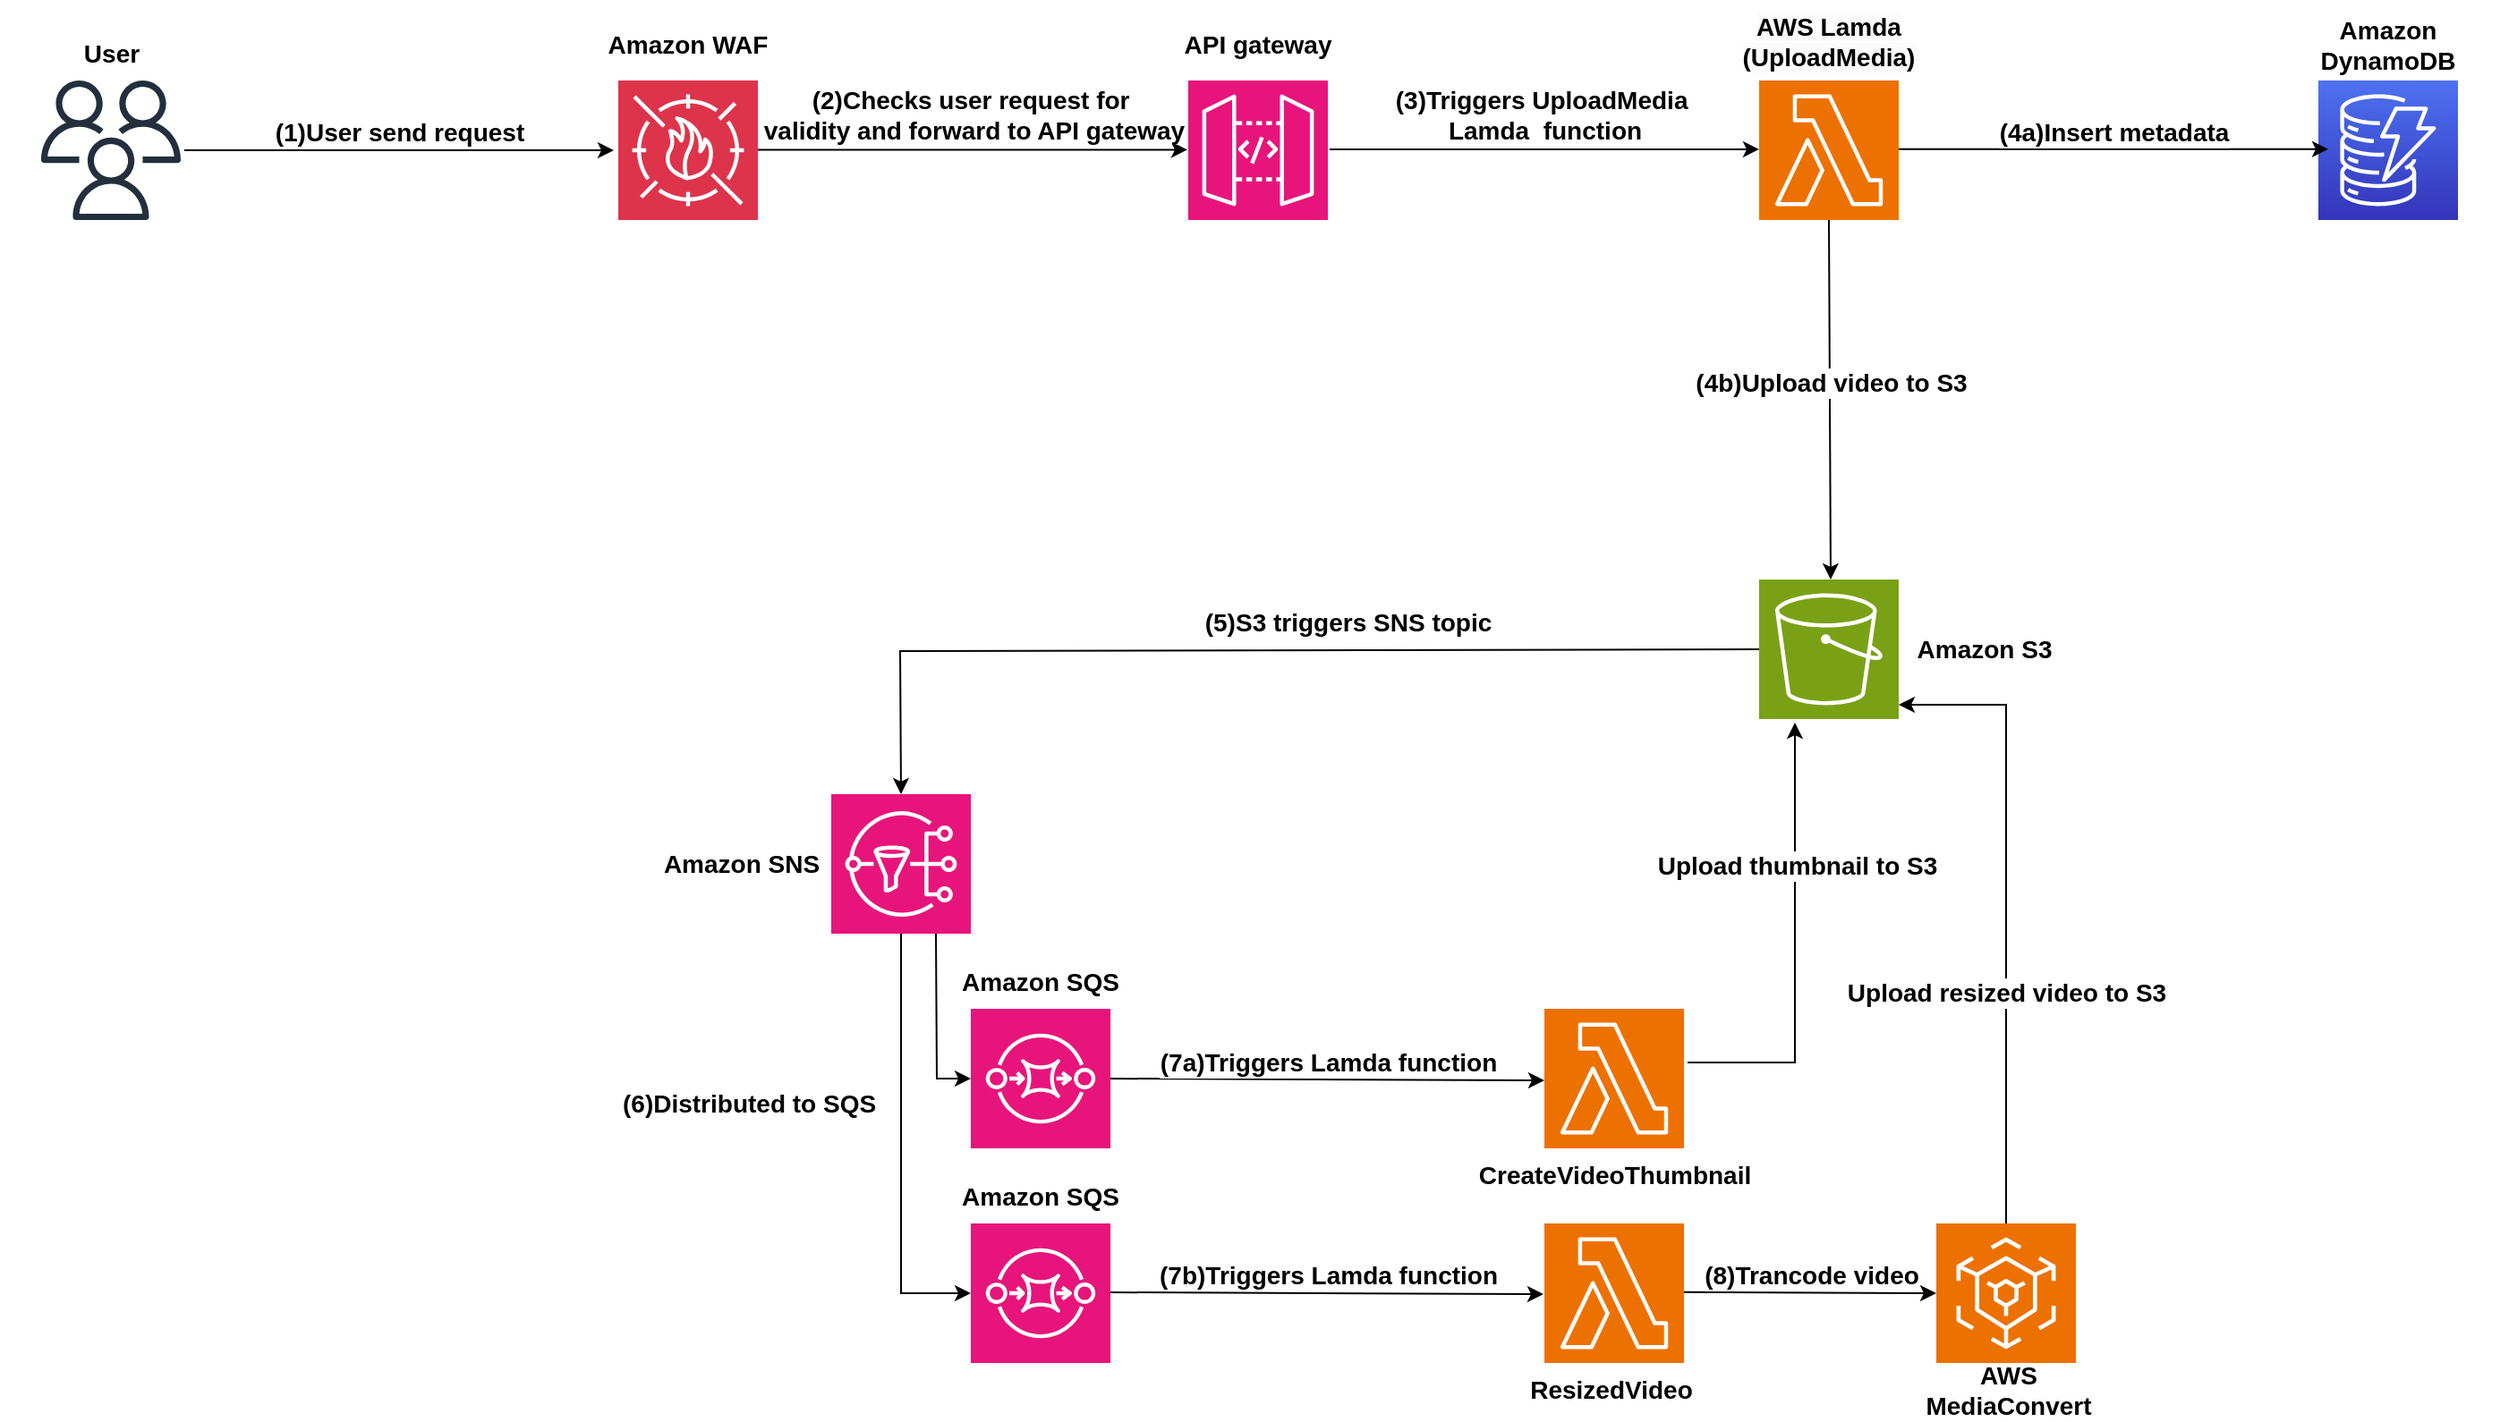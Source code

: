 <mxfile version="24.2.5" type="device">
  <diagram name="Page-1" id="hf2K5R4qYwI-v_a9iiGS">
    <mxGraphModel dx="1221" dy="823" grid="1" gridSize="10" guides="1" tooltips="1" connect="1" arrows="1" fold="1" page="1" pageScale="1" pageWidth="850" pageHeight="1100" math="0" shadow="0">
      <root>
        <mxCell id="0" />
        <mxCell id="1" parent="0" />
        <mxCell id="SYvAKUDs2BiALkARFRiU-4" value="" style="sketch=0;points=[[0,0,0],[0.25,0,0],[0.5,0,0],[0.75,0,0],[1,0,0],[0,1,0],[0.25,1,0],[0.5,1,0],[0.75,1,0],[1,1,0],[0,0.25,0],[0,0.5,0],[0,0.75,0],[1,0.25,0],[1,0.5,0],[1,0.75,0]];outlineConnect=0;fontColor=#232F3E;fillColor=#DD344C;strokeColor=#ffffff;dashed=0;verticalLabelPosition=bottom;verticalAlign=top;align=center;html=1;fontSize=14;fontStyle=1;aspect=fixed;shape=mxgraph.aws4.resourceIcon;resIcon=mxgraph.aws4.waf;" parent="1" vertex="1">
          <mxGeometry x="402.5" y="81" width="78" height="78" as="geometry" />
        </mxCell>
        <mxCell id="SYvAKUDs2BiALkARFRiU-5" value="&lt;span style=&quot;font-size: 14px;&quot;&gt;Amazon WAF&lt;/span&gt;" style="text;html=1;align=center;verticalAlign=middle;whiteSpace=wrap;rounded=0;fontSize=14;fontStyle=1" parent="1" vertex="1">
          <mxGeometry x="380" y="46" width="123" height="30" as="geometry" />
        </mxCell>
        <mxCell id="SYvAKUDs2BiALkARFRiU-6" value="" style="sketch=0;outlineConnect=0;fontColor=#232F3E;gradientColor=none;fillColor=#232F3D;strokeColor=none;dashed=0;verticalLabelPosition=bottom;verticalAlign=top;align=center;html=1;fontSize=14;fontStyle=1;aspect=fixed;pointerEvents=1;shape=mxgraph.aws4.users;" parent="1" vertex="1">
          <mxGeometry x="80.0" y="81" width="78" height="78" as="geometry" />
        </mxCell>
        <mxCell id="SYvAKUDs2BiALkARFRiU-8" value="&lt;span style=&quot;font-size: 14px;&quot;&gt;User&lt;/span&gt;" style="text;html=1;align=center;verticalAlign=middle;whiteSpace=wrap;rounded=0;fontSize=14;fontStyle=1" parent="1" vertex="1">
          <mxGeometry x="57.5" y="51" width="123" height="30" as="geometry" />
        </mxCell>
        <mxCell id="SYvAKUDs2BiALkARFRiU-11" value="" style="endArrow=classic;html=1;rounded=0;fontSize=14;fontStyle=1" parent="1" edge="1">
          <mxGeometry relative="1" as="geometry">
            <mxPoint x="160" y="120" as="sourcePoint" />
            <mxPoint x="400" y="120" as="targetPoint" />
          </mxGeometry>
        </mxCell>
        <mxCell id="SYvAKUDs2BiALkARFRiU-12" value="&lt;span style=&quot;font-size: 14px;&quot;&gt;(1)User send request&lt;/span&gt;" style="edgeLabel;resizable=0;html=1;;align=center;verticalAlign=middle;fontSize=14;fontStyle=1" parent="SYvAKUDs2BiALkARFRiU-11" connectable="0" vertex="1">
          <mxGeometry relative="1" as="geometry">
            <mxPoint y="-10" as="offset" />
          </mxGeometry>
        </mxCell>
        <mxCell id="SYvAKUDs2BiALkARFRiU-13" value="" style="sketch=0;points=[[0,0,0],[0.25,0,0],[0.5,0,0],[0.75,0,0],[1,0,0],[0,1,0],[0.25,1,0],[0.5,1,0],[0.75,1,0],[1,1,0],[0,0.25,0],[0,0.5,0],[0,0.75,0],[1,0.25,0],[1,0.5,0],[1,0.75,0]];outlineConnect=0;fontColor=#232F3E;fillColor=#E7157B;strokeColor=#ffffff;dashed=0;verticalLabelPosition=bottom;verticalAlign=top;align=center;html=1;fontSize=14;fontStyle=1;aspect=fixed;shape=mxgraph.aws4.resourceIcon;resIcon=mxgraph.aws4.api_gateway;" parent="1" vertex="1">
          <mxGeometry x="721" y="81" width="78" height="78" as="geometry" />
        </mxCell>
        <mxCell id="SYvAKUDs2BiALkARFRiU-14" value="&lt;span style=&quot;font-size: 14px;&quot;&gt;API gateway&lt;/span&gt;" style="text;whiteSpace=wrap;html=1;align=center;fontSize=14;fontStyle=1" parent="1" vertex="1">
          <mxGeometry x="700" y="46" width="120" height="40" as="geometry" />
        </mxCell>
        <mxCell id="SYvAKUDs2BiALkARFRiU-15" value="" style="endArrow=classic;html=1;rounded=0;fontSize=14;fontStyle=1" parent="1" edge="1">
          <mxGeometry relative="1" as="geometry">
            <mxPoint x="480.5" y="119.74" as="sourcePoint" />
            <mxPoint x="720.5" y="119.74" as="targetPoint" />
          </mxGeometry>
        </mxCell>
        <mxCell id="SYvAKUDs2BiALkARFRiU-16" value="&lt;span style=&quot;font-size: 14px;&quot;&gt;(2)Checks user request for&amp;nbsp;&lt;/span&gt;&lt;div style=&quot;font-size: 14px;&quot;&gt;&lt;span style=&quot;font-size: 14px;&quot;&gt;validity&amp;nbsp;&lt;/span&gt;&lt;span style=&quot;font-size: 14px;&quot;&gt;and forward to API gateway&lt;/span&gt;&lt;/div&gt;" style="edgeLabel;resizable=0;html=1;;align=center;verticalAlign=middle;fontSize=14;fontStyle=1" parent="SYvAKUDs2BiALkARFRiU-15" connectable="0" vertex="1">
          <mxGeometry relative="1" as="geometry">
            <mxPoint y="-20" as="offset" />
          </mxGeometry>
        </mxCell>
        <mxCell id="SYvAKUDs2BiALkARFRiU-17" value="" style="sketch=0;points=[[0,0,0],[0.25,0,0],[0.5,0,0],[0.75,0,0],[1,0,0],[0,1,0],[0.25,1,0],[0.5,1,0],[0.75,1,0],[1,1,0],[0,0.25,0],[0,0.5,0],[0,0.75,0],[1,0.25,0],[1,0.5,0],[1,0.75,0]];outlineConnect=0;fontColor=#232F3E;fillColor=#ED7100;strokeColor=#ffffff;dashed=0;verticalLabelPosition=bottom;verticalAlign=top;align=center;html=1;fontSize=14;fontStyle=1;aspect=fixed;shape=mxgraph.aws4.resourceIcon;resIcon=mxgraph.aws4.lambda;" parent="1" vertex="1">
          <mxGeometry x="1040" y="81" width="78" height="78" as="geometry" />
        </mxCell>
        <mxCell id="SYvAKUDs2BiALkARFRiU-18" value="" style="endArrow=classic;html=1;rounded=0;fontSize=14;fontStyle=1" parent="1" edge="1">
          <mxGeometry relative="1" as="geometry">
            <mxPoint x="800" y="119.47" as="sourcePoint" />
            <mxPoint x="1040" y="119.47" as="targetPoint" />
          </mxGeometry>
        </mxCell>
        <mxCell id="SYvAKUDs2BiALkARFRiU-19" value="&lt;div style=&quot;font-size: 14px;&quot;&gt;&lt;span style=&quot;font-size: 14px;&quot;&gt;(3)Triggers UploadMedia&amp;nbsp;&lt;/span&gt;&lt;/div&gt;&lt;div style=&quot;font-size: 14px;&quot;&gt;&lt;span style=&quot;font-size: 14px;&quot;&gt;Lamda&amp;nbsp;&amp;nbsp;&lt;/span&gt;&lt;span style=&quot;font-size: 14px;&quot;&gt;function&lt;/span&gt;&lt;/div&gt;" style="edgeLabel;resizable=0;html=1;;align=center;verticalAlign=middle;fontSize=14;fontStyle=1" parent="SYvAKUDs2BiALkARFRiU-18" connectable="0" vertex="1">
          <mxGeometry relative="1" as="geometry">
            <mxPoint y="-20" as="offset" />
          </mxGeometry>
        </mxCell>
        <mxCell id="SYvAKUDs2BiALkARFRiU-20" value="" style="sketch=0;points=[[0,0,0],[0.25,0,0],[0.5,0,0],[0.75,0,0],[1,0,0],[0,1,0],[0.25,1,0],[0.5,1,0],[0.75,1,0],[1,1,0],[0,0.25,0],[0,0.5,0],[0,0.75,0],[1,0.25,0],[1,0.5,0],[1,0.75,0]];outlineConnect=0;fontColor=#232F3E;fillColor=#3334B9;strokeColor=#ffffff;dashed=0;verticalLabelPosition=bottom;verticalAlign=top;align=center;html=1;fontSize=14;fontStyle=1;aspect=fixed;shape=mxgraph.aws4.resourceIcon;resIcon=mxgraph.aws4.dynamodb;gradientColor=#4D72F3;gradientDirection=north;" parent="1" vertex="1">
          <mxGeometry x="1352.5" y="81" width="78" height="78" as="geometry" />
        </mxCell>
        <mxCell id="SYvAKUDs2BiALkARFRiU-21" value="&lt;span style=&quot;font-size: 14px;&quot;&gt;Amazon DynamoDB&lt;/span&gt;" style="text;html=1;align=center;verticalAlign=middle;whiteSpace=wrap;rounded=0;fontSize=14;fontStyle=1" parent="1" vertex="1">
          <mxGeometry x="1330" y="46" width="123" height="30" as="geometry" />
        </mxCell>
        <mxCell id="SYvAKUDs2BiALkARFRiU-22" value="" style="endArrow=classic;html=1;rounded=0;fontSize=14;fontStyle=1" parent="1" edge="1">
          <mxGeometry relative="1" as="geometry">
            <mxPoint x="1118" y="119.41" as="sourcePoint" />
            <mxPoint x="1358" y="119.41" as="targetPoint" />
          </mxGeometry>
        </mxCell>
        <mxCell id="SYvAKUDs2BiALkARFRiU-23" value="&lt;span style=&quot;font-size: 14px;&quot;&gt;(4a)Insert metadata&lt;/span&gt;" style="edgeLabel;resizable=0;html=1;;align=center;verticalAlign=middle;fontSize=14;fontStyle=1" parent="SYvAKUDs2BiALkARFRiU-22" connectable="0" vertex="1">
          <mxGeometry relative="1" as="geometry">
            <mxPoint y="-10" as="offset" />
          </mxGeometry>
        </mxCell>
        <mxCell id="SYvAKUDs2BiALkARFRiU-24" value="" style="endArrow=classic;html=1;rounded=0;exitX=0.5;exitY=1;exitDx=0;exitDy=0;exitPerimeter=0;fontSize=14;fontStyle=1" parent="1" source="SYvAKUDs2BiALkARFRiU-17" edge="1">
          <mxGeometry relative="1" as="geometry">
            <mxPoint x="1060" y="270" as="sourcePoint" />
            <mxPoint x="1080" y="360" as="targetPoint" />
          </mxGeometry>
        </mxCell>
        <mxCell id="SYvAKUDs2BiALkARFRiU-25" value="&lt;span style=&quot;font-size: 14px;&quot;&gt;(4b)Upload video to S3&lt;/span&gt;" style="edgeLabel;resizable=0;html=1;;align=center;verticalAlign=middle;fontSize=14;fontStyle=1" parent="SYvAKUDs2BiALkARFRiU-24" connectable="0" vertex="1">
          <mxGeometry relative="1" as="geometry">
            <mxPoint y="-10" as="offset" />
          </mxGeometry>
        </mxCell>
        <mxCell id="SYvAKUDs2BiALkARFRiU-26" value="&lt;span style=&quot;forced-color-adjust: none; color: rgb(0, 0, 0); font-family: Helvetica; font-size: 14px; font-style: normal; font-variant-ligatures: normal; font-variant-caps: normal; letter-spacing: normal; orphans: 2; text-align: center; text-indent: 0px; text-transform: none; widows: 2; word-spacing: 0px; -webkit-text-stroke-width: 0px; white-space: normal; background-color: rgb(251, 251, 251); text-decoration-thickness: initial; text-decoration-style: initial; text-decoration-color: initial;&quot;&gt;AWS Lamda&lt;/span&gt;&lt;div style=&quot;forced-color-adjust: none; color: rgb(0, 0, 0); font-family: Helvetica; font-size: 14px; font-style: normal; font-variant-ligatures: normal; font-variant-caps: normal; letter-spacing: normal; orphans: 2; text-align: center; text-indent: 0px; text-transform: none; widows: 2; word-spacing: 0px; -webkit-text-stroke-width: 0px; white-space: normal; background-color: rgb(251, 251, 251); text-decoration-thickness: initial; text-decoration-style: initial; text-decoration-color: initial;&quot;&gt;&lt;span style=&quot;forced-color-adjust: none; font-size: 14px;&quot;&gt;(UploadMedia)&lt;/span&gt;&lt;/div&gt;" style="text;whiteSpace=wrap;html=1;align=center;fontSize=14;fontStyle=1" parent="1" vertex="1">
          <mxGeometry x="1019" y="36" width="120" height="40" as="geometry" />
        </mxCell>
        <mxCell id="SYvAKUDs2BiALkARFRiU-27" value="" style="sketch=0;points=[[0,0,0],[0.25,0,0],[0.5,0,0],[0.75,0,0],[1,0,0],[0,1,0],[0.25,1,0],[0.5,1,0],[0.75,1,0],[1,1,0],[0,0.25,0],[0,0.5,0],[0,0.75,0],[1,0.25,0],[1,0.5,0],[1,0.75,0]];outlineConnect=0;fontColor=#232F3E;fillColor=#7AA116;strokeColor=#ffffff;dashed=0;verticalLabelPosition=bottom;verticalAlign=top;align=center;html=1;fontSize=14;fontStyle=1;aspect=fixed;shape=mxgraph.aws4.resourceIcon;resIcon=mxgraph.aws4.s3;" parent="1" vertex="1">
          <mxGeometry x="1040" y="360" width="78" height="78" as="geometry" />
        </mxCell>
        <mxCell id="SYvAKUDs2BiALkARFRiU-28" value="&lt;span style=&quot;font-size: 14px;&quot;&gt;Amazon S3&lt;/span&gt;" style="text;whiteSpace=wrap;html=1;align=center;fontSize=14;fontStyle=1" parent="1" vertex="1">
          <mxGeometry x="1091" y="384" width="150" height="30" as="geometry" />
        </mxCell>
        <mxCell id="SYvAKUDs2BiALkARFRiU-29" value="" style="sketch=0;points=[[0,0,0],[0.25,0,0],[0.5,0,0],[0.75,0,0],[1,0,0],[0,1,0],[0.25,1,0],[0.5,1,0],[0.75,1,0],[1,1,0],[0,0.25,0],[0,0.5,0],[0,0.75,0],[1,0.25,0],[1,0.5,0],[1,0.75,0]];outlineConnect=0;fontColor=#232F3E;fillColor=#E7157B;strokeColor=#ffffff;dashed=0;verticalLabelPosition=bottom;verticalAlign=top;align=center;html=1;fontSize=14;fontStyle=1;aspect=fixed;shape=mxgraph.aws4.resourceIcon;resIcon=mxgraph.aws4.sns;" parent="1" vertex="1">
          <mxGeometry x="521.5" y="480" width="78" height="78" as="geometry" />
        </mxCell>
        <mxCell id="SYvAKUDs2BiALkARFRiU-30" value="" style="endArrow=classic;html=1;rounded=0;entryX=0.5;entryY=0;entryDx=0;entryDy=0;entryPerimeter=0;exitX=0;exitY=0.5;exitDx=0;exitDy=0;exitPerimeter=0;fontSize=14;fontStyle=1" parent="1" source="SYvAKUDs2BiALkARFRiU-27" target="SYvAKUDs2BiALkARFRiU-29" edge="1">
          <mxGeometry relative="1" as="geometry">
            <mxPoint x="1040" y="519.0" as="sourcePoint" />
            <mxPoint x="940" y="680" as="targetPoint" />
            <Array as="points">
              <mxPoint x="560" y="400" />
            </Array>
          </mxGeometry>
        </mxCell>
        <mxCell id="SYvAKUDs2BiALkARFRiU-31" value="&lt;div style=&quot;font-size: 14px;&quot;&gt;&lt;span style=&quot;font-size: 14px;&quot;&gt;(5)&lt;/span&gt;&lt;span style=&quot;font-size: 14px;&quot;&gt;S3 triggers SNS topic&lt;/span&gt;&lt;/div&gt;" style="edgeLabel;resizable=0;html=1;;align=center;verticalAlign=middle;fontSize=14;fontStyle=1" parent="SYvAKUDs2BiALkARFRiU-30" connectable="0" vertex="1">
          <mxGeometry relative="1" as="geometry">
            <mxPoint x="50" y="-16" as="offset" />
          </mxGeometry>
        </mxCell>
        <mxCell id="SYvAKUDs2BiALkARFRiU-32" value="" style="sketch=0;points=[[0,0,0],[0.25,0,0],[0.5,0,0],[0.75,0,0],[1,0,0],[0,1,0],[0.25,1,0],[0.5,1,0],[0.75,1,0],[1,1,0],[0,0.25,0],[0,0.5,0],[0,0.75,0],[1,0.25,0],[1,0.5,0],[1,0.75,0]];outlineConnect=0;fontColor=#232F3E;fillColor=#E7157B;strokeColor=#ffffff;dashed=0;verticalLabelPosition=bottom;verticalAlign=top;align=center;html=1;fontSize=14;fontStyle=1;aspect=fixed;shape=mxgraph.aws4.resourceIcon;resIcon=mxgraph.aws4.sqs;" parent="1" vertex="1">
          <mxGeometry x="599.5" y="600" width="78" height="78" as="geometry" />
        </mxCell>
        <mxCell id="SYvAKUDs2BiALkARFRiU-33" value="" style="sketch=0;points=[[0,0,0],[0.25,0,0],[0.5,0,0],[0.75,0,0],[1,0,0],[0,1,0],[0.25,1,0],[0.5,1,0],[0.75,1,0],[1,1,0],[0,0.25,0],[0,0.5,0],[0,0.75,0],[1,0.25,0],[1,0.5,0],[1,0.75,0]];outlineConnect=0;fontColor=#232F3E;fillColor=#E7157B;strokeColor=#ffffff;dashed=0;verticalLabelPosition=bottom;verticalAlign=top;align=center;html=1;fontSize=14;fontStyle=1;aspect=fixed;shape=mxgraph.aws4.resourceIcon;resIcon=mxgraph.aws4.sqs;" parent="1" vertex="1">
          <mxGeometry x="599.5" y="720" width="78" height="78" as="geometry" />
        </mxCell>
        <mxCell id="SYvAKUDs2BiALkARFRiU-37" value="" style="endArrow=classic;html=1;rounded=0;exitX=0.75;exitY=1;exitDx=0;exitDy=0;exitPerimeter=0;entryX=0;entryY=0.5;entryDx=0;entryDy=0;entryPerimeter=0;fontSize=14;fontStyle=1" parent="1" source="SYvAKUDs2BiALkARFRiU-29" target="SYvAKUDs2BiALkARFRiU-32" edge="1">
          <mxGeometry width="50" height="50" relative="1" as="geometry">
            <mxPoint x="510.5" y="700" as="sourcePoint" />
            <mxPoint x="580.5" y="640" as="targetPoint" />
            <Array as="points">
              <mxPoint x="580.5" y="639" />
            </Array>
          </mxGeometry>
        </mxCell>
        <mxCell id="SYvAKUDs2BiALkARFRiU-38" value="" style="endArrow=classic;html=1;rounded=0;entryX=0;entryY=0.5;entryDx=0;entryDy=0;entryPerimeter=0;exitX=0.5;exitY=1;exitDx=0;exitDy=0;exitPerimeter=0;fontSize=14;fontStyle=1" parent="1" source="SYvAKUDs2BiALkARFRiU-29" target="SYvAKUDs2BiALkARFRiU-33" edge="1">
          <mxGeometry width="50" height="50" relative="1" as="geometry">
            <mxPoint x="520.5" y="760" as="sourcePoint" />
            <mxPoint x="560.5" y="680" as="targetPoint" />
            <Array as="points">
              <mxPoint x="560.5" y="759" />
            </Array>
          </mxGeometry>
        </mxCell>
        <mxCell id="SYvAKUDs2BiALkARFRiU-42" value="&lt;span style=&quot;color: rgb(0, 0, 0); font-family: Helvetica; font-size: 14px; font-style: normal; font-variant-ligatures: normal; font-variant-caps: normal; letter-spacing: normal; orphans: 2; text-align: center; text-indent: 0px; text-transform: none; widows: 2; word-spacing: 0px; -webkit-text-stroke-width: 0px; white-space: nowrap; background-color: rgb(255, 255, 255); text-decoration-thickness: initial; text-decoration-style: initial; text-decoration-color: initial; float: none; display: inline !important;&quot;&gt;(6)Distributed to SQS&lt;/span&gt;" style="text;whiteSpace=wrap;html=1;fontSize=14;fontStyle=1" parent="1" vertex="1">
          <mxGeometry x="402.5" y="638" width="160" height="40" as="geometry" />
        </mxCell>
        <mxCell id="SYvAKUDs2BiALkARFRiU-43" value="&lt;span style=&quot;font-size: 14px;&quot;&gt;Amazon SQS&lt;/span&gt;" style="text;html=1;align=center;verticalAlign=middle;whiteSpace=wrap;rounded=0;fontSize=14;fontStyle=1" parent="1" vertex="1">
          <mxGeometry x="577" y="570" width="123" height="30" as="geometry" />
        </mxCell>
        <mxCell id="SYvAKUDs2BiALkARFRiU-44" value="&lt;span style=&quot;font-size: 14px;&quot;&gt;Amazon SQS&lt;/span&gt;" style="text;html=1;align=center;verticalAlign=middle;whiteSpace=wrap;rounded=0;fontSize=14;fontStyle=1" parent="1" vertex="1">
          <mxGeometry x="577" y="690" width="123" height="30" as="geometry" />
        </mxCell>
        <mxCell id="SYvAKUDs2BiALkARFRiU-46" value="&lt;span style=&quot;font-size: 14px;&quot;&gt;Amazon SNS&lt;/span&gt;" style="text;html=1;align=center;verticalAlign=middle;whiteSpace=wrap;rounded=0;fontSize=14;fontStyle=1" parent="1" vertex="1">
          <mxGeometry x="410" y="504" width="123" height="30" as="geometry" />
        </mxCell>
        <mxCell id="SYvAKUDs2BiALkARFRiU-47" value="" style="sketch=0;points=[[0,0,0],[0.25,0,0],[0.5,0,0],[0.75,0,0],[1,0,0],[0,1,0],[0.25,1,0],[0.5,1,0],[0.75,1,0],[1,1,0],[0,0.25,0],[0,0.5,0],[0,0.75,0],[1,0.25,0],[1,0.5,0],[1,0.75,0]];outlineConnect=0;fontColor=#232F3E;fillColor=#ED7100;strokeColor=#ffffff;dashed=0;verticalLabelPosition=bottom;verticalAlign=top;align=center;html=1;fontSize=14;fontStyle=1;aspect=fixed;shape=mxgraph.aws4.resourceIcon;resIcon=mxgraph.aws4.lambda;" parent="1" vertex="1">
          <mxGeometry x="920" y="600" width="78" height="78" as="geometry" />
        </mxCell>
        <mxCell id="SYvAKUDs2BiALkARFRiU-48" value="" style="sketch=0;points=[[0,0,0],[0.25,0,0],[0.5,0,0],[0.75,0,0],[1,0,0],[0,1,0],[0.25,1,0],[0.5,1,0],[0.75,1,0],[1,1,0],[0,0.25,0],[0,0.5,0],[0,0.75,0],[1,0.25,0],[1,0.5,0],[1,0.75,0]];outlineConnect=0;fontColor=#232F3E;fillColor=#ED7100;strokeColor=#ffffff;dashed=0;verticalLabelPosition=bottom;verticalAlign=top;align=center;html=1;fontSize=14;fontStyle=1;aspect=fixed;shape=mxgraph.aws4.resourceIcon;resIcon=mxgraph.aws4.lambda;" parent="1" vertex="1">
          <mxGeometry x="920" y="720" width="78" height="78" as="geometry" />
        </mxCell>
        <mxCell id="SYvAKUDs2BiALkARFRiU-51" value="&lt;span style=&quot;font-size: 14px;&quot;&gt;ResizedVideo&lt;/span&gt;" style="text;html=1;align=center;verticalAlign=middle;whiteSpace=wrap;rounded=0;fontSize=14;fontStyle=1" parent="1" vertex="1">
          <mxGeometry x="896" y="798" width="123" height="30" as="geometry" />
        </mxCell>
        <mxCell id="SYvAKUDs2BiALkARFRiU-52" value="&lt;span style=&quot;font-size: 14px;&quot;&gt;CreateVideoThumbnail&lt;/span&gt;" style="text;html=1;align=center;verticalAlign=middle;whiteSpace=wrap;rounded=0;fontSize=14;fontStyle=1" parent="1" vertex="1">
          <mxGeometry x="897.5" y="678" width="123" height="30" as="geometry" />
        </mxCell>
        <mxCell id="SYvAKUDs2BiALkARFRiU-54" value="" style="endArrow=classic;html=1;rounded=0;exitX=1;exitY=0.5;exitDx=0;exitDy=0;exitPerimeter=0;fontSize=14;fontStyle=1" parent="1" source="SYvAKUDs2BiALkARFRiU-32" edge="1">
          <mxGeometry relative="1" as="geometry">
            <mxPoint x="758" y="637.89" as="sourcePoint" />
            <mxPoint x="920" y="640" as="targetPoint" />
          </mxGeometry>
        </mxCell>
        <mxCell id="SYvAKUDs2BiALkARFRiU-55" value="&lt;span style=&quot;font-size: 14px;&quot;&gt;(7a)Triggers Lamda function&lt;/span&gt;" style="edgeLabel;resizable=0;html=1;;align=center;verticalAlign=middle;fontSize=14;fontStyle=1" parent="SYvAKUDs2BiALkARFRiU-54" connectable="0" vertex="1">
          <mxGeometry relative="1" as="geometry">
            <mxPoint y="-10" as="offset" />
          </mxGeometry>
        </mxCell>
        <mxCell id="SYvAKUDs2BiALkARFRiU-56" value="" style="endArrow=classic;html=1;rounded=0;exitX=1;exitY=0.5;exitDx=0;exitDy=0;exitPerimeter=0;fontSize=14;fontStyle=1" parent="1" edge="1">
          <mxGeometry relative="1" as="geometry">
            <mxPoint x="677.5" y="758.5" as="sourcePoint" />
            <mxPoint x="919.5" y="759.5" as="targetPoint" />
          </mxGeometry>
        </mxCell>
        <mxCell id="SYvAKUDs2BiALkARFRiU-57" value="&lt;span style=&quot;font-size: 14px;&quot;&gt;(7b)Triggers Lamda function&lt;/span&gt;" style="edgeLabel;resizable=0;html=1;;align=center;verticalAlign=middle;fontSize=14;fontStyle=1" parent="SYvAKUDs2BiALkARFRiU-56" connectable="0" vertex="1">
          <mxGeometry relative="1" as="geometry">
            <mxPoint y="-10" as="offset" />
          </mxGeometry>
        </mxCell>
        <mxCell id="SYvAKUDs2BiALkARFRiU-64" value="&lt;span style=&quot;font-size: 14px;&quot;&gt;AWS MediaConvert&lt;/span&gt;" style="text;html=1;align=center;verticalAlign=middle;whiteSpace=wrap;rounded=0;fontSize=14;fontStyle=1" parent="1" vertex="1">
          <mxGeometry x="1118" y="798" width="123" height="30" as="geometry" />
        </mxCell>
        <mxCell id="SYvAKUDs2BiALkARFRiU-69" value="" style="endArrow=classic;html=1;rounded=0;fontSize=14;fontStyle=1" parent="1" edge="1">
          <mxGeometry width="50" height="50" relative="1" as="geometry">
            <mxPoint x="1000" y="630" as="sourcePoint" />
            <mxPoint x="1060" y="440" as="targetPoint" />
            <Array as="points">
              <mxPoint x="1060" y="630" />
            </Array>
          </mxGeometry>
        </mxCell>
        <mxCell id="CiJ4LBXZk3BIm999ibal-1" value="Upload thumbnail to S3" style="edgeLabel;html=1;align=center;verticalAlign=middle;resizable=0;points=[];fontStyle=1;fontSize=14;" vertex="1" connectable="0" parent="SYvAKUDs2BiALkARFRiU-69">
          <mxGeometry x="0.269" y="-1" relative="1" as="geometry">
            <mxPoint y="-12" as="offset" />
          </mxGeometry>
        </mxCell>
        <mxCell id="1ICB_IFTCQsKqkYKOeO--1" value="" style="sketch=0;points=[[0,0,0],[0.25,0,0],[0.5,0,0],[0.75,0,0],[1,0,0],[0,1,0],[0.25,1,0],[0.5,1,0],[0.75,1,0],[1,1,0],[0,0.25,0],[0,0.5,0],[0,0.75,0],[1,0.25,0],[1,0.5,0],[1,0.75,0]];outlineConnect=0;fontColor=#232F3E;fillColor=#ED7100;strokeColor=#ffffff;dashed=0;verticalLabelPosition=bottom;verticalAlign=top;align=center;html=1;fontSize=14;fontStyle=1;aspect=fixed;shape=mxgraph.aws4.resourceIcon;resIcon=mxgraph.aws4.elemental_mediaconvert;" parent="1" vertex="1">
          <mxGeometry x="1139" y="720" width="78" height="78" as="geometry" />
        </mxCell>
        <mxCell id="1ICB_IFTCQsKqkYKOeO--3" value="" style="endArrow=classic;html=1;rounded=0;exitX=1;exitY=0.5;exitDx=0;exitDy=0;exitPerimeter=0;entryX=0;entryY=0.5;entryDx=0;entryDy=0;entryPerimeter=0;fontSize=14;fontStyle=1" parent="1" target="1ICB_IFTCQsKqkYKOeO--1" edge="1">
          <mxGeometry relative="1" as="geometry">
            <mxPoint x="998" y="758.41" as="sourcePoint" />
            <mxPoint x="1110" y="759" as="targetPoint" />
          </mxGeometry>
        </mxCell>
        <mxCell id="1ICB_IFTCQsKqkYKOeO--4" value="&lt;span style=&quot;font-size: 14px;&quot;&gt;(8)Trancode video&lt;/span&gt;" style="edgeLabel;resizable=0;html=1;;align=center;verticalAlign=middle;fontSize=14;fontStyle=1" parent="1ICB_IFTCQsKqkYKOeO--3" connectable="0" vertex="1">
          <mxGeometry relative="1" as="geometry">
            <mxPoint y="-10" as="offset" />
          </mxGeometry>
        </mxCell>
        <mxCell id="1ICB_IFTCQsKqkYKOeO--5" value="" style="endArrow=classic;html=1;rounded=0;exitX=0.5;exitY=0;exitDx=0;exitDy=0;exitPerimeter=0;fontSize=14;fontStyle=1" parent="1" source="1ICB_IFTCQsKqkYKOeO--1" edge="1">
          <mxGeometry width="50" height="50" relative="1" as="geometry">
            <mxPoint x="1178" y="710" as="sourcePoint" />
            <mxPoint x="1118" y="430" as="targetPoint" />
            <Array as="points">
              <mxPoint x="1178" y="430" />
            </Array>
          </mxGeometry>
        </mxCell>
        <mxCell id="CiJ4LBXZk3BIm999ibal-2" value="Upload resized video to S3" style="edgeLabel;html=1;align=center;verticalAlign=middle;resizable=0;points=[];fontStyle=1;fontSize=14;" vertex="1" connectable="0" parent="1ICB_IFTCQsKqkYKOeO--5">
          <mxGeometry x="-0.259" relative="1" as="geometry">
            <mxPoint as="offset" />
          </mxGeometry>
        </mxCell>
      </root>
    </mxGraphModel>
  </diagram>
</mxfile>
